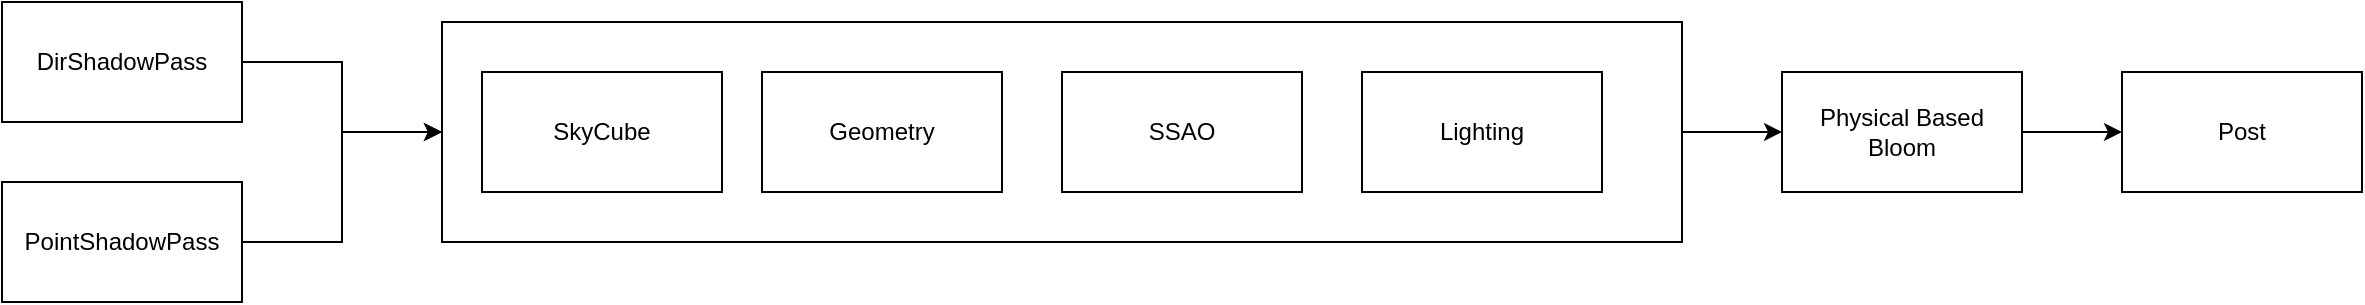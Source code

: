 <mxfile version="24.0.4" type="device">
  <diagram name="第 1 页" id="gva1t6l7CsVz1KUdnKmW">
    <mxGraphModel dx="1803" dy="633" grid="1" gridSize="10" guides="1" tooltips="1" connect="1" arrows="1" fold="1" page="1" pageScale="1" pageWidth="827" pageHeight="1169" math="0" shadow="0">
      <root>
        <mxCell id="0" />
        <mxCell id="1" parent="0" />
        <mxCell id="yGVHwJLhq7q2wPDkKp3A-5" style="edgeStyle=orthogonalEdgeStyle;rounded=0;orthogonalLoop=1;jettySize=auto;html=1;exitX=1;exitY=0.5;exitDx=0;exitDy=0;entryX=0;entryY=0.5;entryDx=0;entryDy=0;" edge="1" parent="1" source="qRJsrkslYDc8kggmLzoL-4" target="yGVHwJLhq7q2wPDkKp3A-1">
          <mxGeometry relative="1" as="geometry" />
        </mxCell>
        <mxCell id="qRJsrkslYDc8kggmLzoL-4" value="DirShadowPass" style="rounded=0;whiteSpace=wrap;html=1;" parent="1" vertex="1">
          <mxGeometry x="-390" y="310" width="120" height="60" as="geometry" />
        </mxCell>
        <mxCell id="qRJsrkslYDc8kggmLzoL-6" value="Post" style="rounded=0;whiteSpace=wrap;html=1;" parent="1" vertex="1">
          <mxGeometry x="670" y="345" width="120" height="60" as="geometry" />
        </mxCell>
        <mxCell id="yGVHwJLhq7q2wPDkKp3A-2" value="" style="group" vertex="1" connectable="0" parent="1">
          <mxGeometry x="-170" y="320" width="620" height="110" as="geometry" />
        </mxCell>
        <mxCell id="yGVHwJLhq7q2wPDkKp3A-1" value="" style="rounded=0;whiteSpace=wrap;html=1;" vertex="1" parent="yGVHwJLhq7q2wPDkKp3A-2">
          <mxGeometry width="620" height="110" as="geometry" />
        </mxCell>
        <mxCell id="qRJsrkslYDc8kggmLzoL-1" value="Geometry" style="rounded=0;whiteSpace=wrap;html=1;" parent="yGVHwJLhq7q2wPDkKp3A-2" vertex="1">
          <mxGeometry x="160" y="25" width="120" height="60" as="geometry" />
        </mxCell>
        <mxCell id="qRJsrkslYDc8kggmLzoL-2" value="SkyCube" style="rounded=0;whiteSpace=wrap;html=1;" parent="yGVHwJLhq7q2wPDkKp3A-2" vertex="1">
          <mxGeometry x="20" y="25" width="120" height="60" as="geometry" />
        </mxCell>
        <mxCell id="qRJsrkslYDc8kggmLzoL-3" value="Lighting" style="rounded=0;whiteSpace=wrap;html=1;" parent="yGVHwJLhq7q2wPDkKp3A-2" vertex="1">
          <mxGeometry x="460" y="25" width="120" height="60" as="geometry" />
        </mxCell>
        <mxCell id="qRJsrkslYDc8kggmLzoL-5" value="SSAO" style="rounded=0;whiteSpace=wrap;html=1;" parent="yGVHwJLhq7q2wPDkKp3A-2" vertex="1">
          <mxGeometry x="310" y="25" width="120" height="60" as="geometry" />
        </mxCell>
        <mxCell id="yGVHwJLhq7q2wPDkKp3A-6" style="edgeStyle=orthogonalEdgeStyle;rounded=0;orthogonalLoop=1;jettySize=auto;html=1;exitX=1;exitY=0.5;exitDx=0;exitDy=0;entryX=0;entryY=0.5;entryDx=0;entryDy=0;" edge="1" parent="1" source="yGVHwJLhq7q2wPDkKp3A-3" target="yGVHwJLhq7q2wPDkKp3A-1">
          <mxGeometry relative="1" as="geometry">
            <mxPoint x="-220.0" y="380" as="targetPoint" />
          </mxGeometry>
        </mxCell>
        <mxCell id="yGVHwJLhq7q2wPDkKp3A-3" value="PointShadowPass" style="rounded=0;whiteSpace=wrap;html=1;" vertex="1" parent="1">
          <mxGeometry x="-390" y="400" width="120" height="60" as="geometry" />
        </mxCell>
        <mxCell id="yGVHwJLhq7q2wPDkKp3A-13" style="edgeStyle=orthogonalEdgeStyle;rounded=0;orthogonalLoop=1;jettySize=auto;html=1;exitX=1;exitY=0.5;exitDx=0;exitDy=0;entryX=0;entryY=0.5;entryDx=0;entryDy=0;" edge="1" parent="1" source="yGVHwJLhq7q2wPDkKp3A-4" target="qRJsrkslYDc8kggmLzoL-6">
          <mxGeometry relative="1" as="geometry" />
        </mxCell>
        <mxCell id="yGVHwJLhq7q2wPDkKp3A-4" value="Physical Based Bloom" style="rounded=0;whiteSpace=wrap;html=1;" vertex="1" parent="1">
          <mxGeometry x="500" y="345" width="120" height="60" as="geometry" />
        </mxCell>
        <mxCell id="yGVHwJLhq7q2wPDkKp3A-8" style="edgeStyle=orthogonalEdgeStyle;rounded=0;orthogonalLoop=1;jettySize=auto;html=1;exitX=1;exitY=0.5;exitDx=0;exitDy=0;" edge="1" parent="1" source="yGVHwJLhq7q2wPDkKp3A-1" target="yGVHwJLhq7q2wPDkKp3A-4">
          <mxGeometry relative="1" as="geometry" />
        </mxCell>
      </root>
    </mxGraphModel>
  </diagram>
</mxfile>
